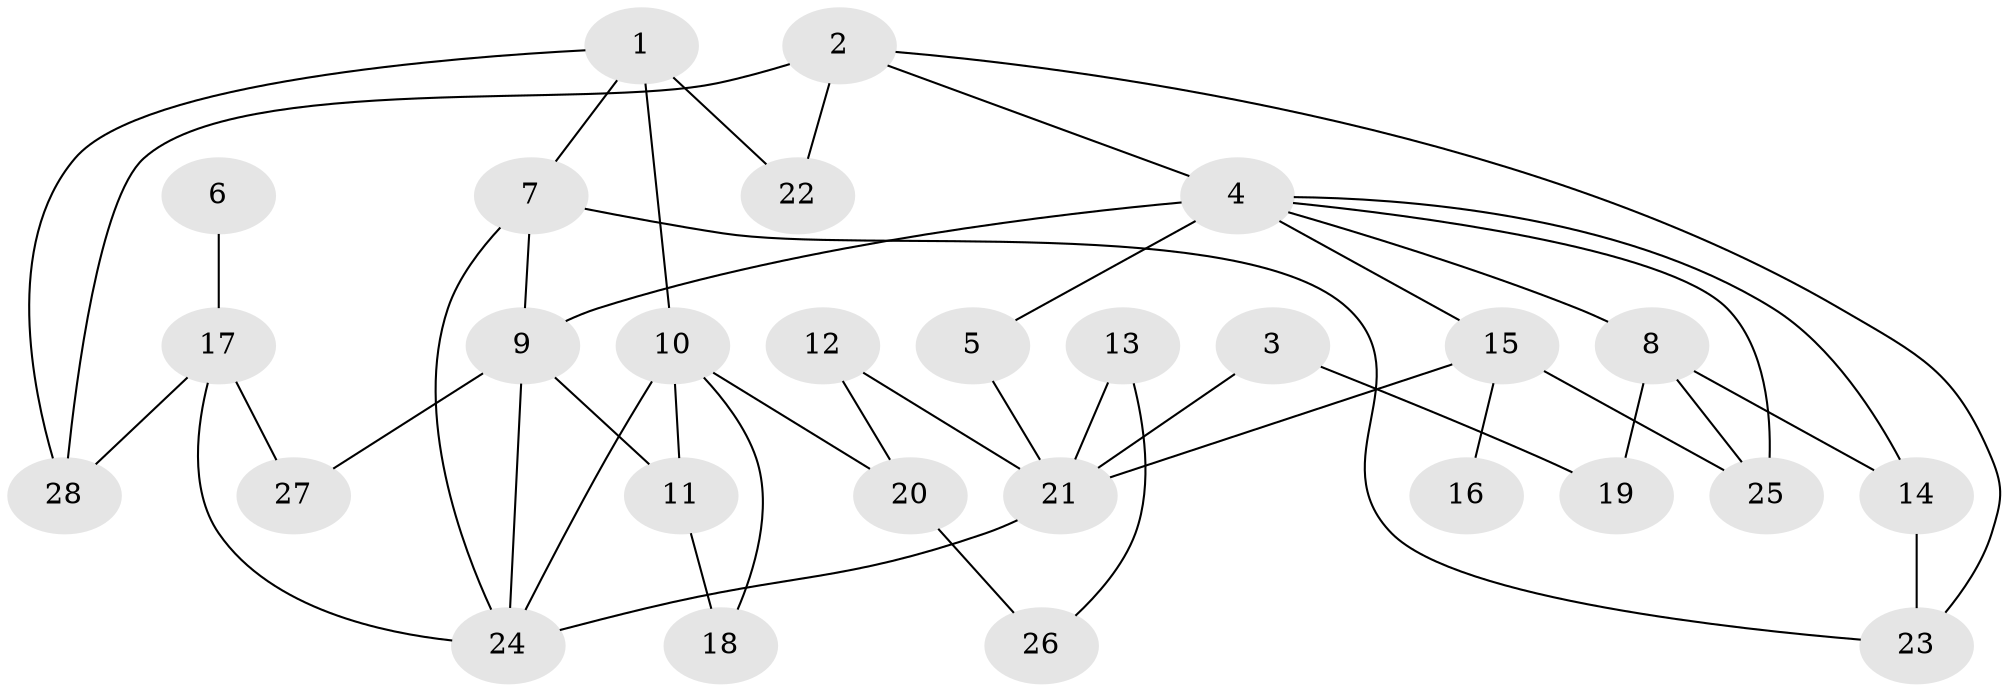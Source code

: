 // original degree distribution, {8: 0.02857142857142857, 4: 0.18571428571428572, 5: 0.014285714285714285, 3: 0.17142857142857143, 6: 0.014285714285714285, 2: 0.34285714285714286, 1: 0.24285714285714285}
// Generated by graph-tools (version 1.1) at 2025/36/03/04/25 23:36:06]
// undirected, 28 vertices, 45 edges
graph export_dot {
  node [color=gray90,style=filled];
  1;
  2;
  3;
  4;
  5;
  6;
  7;
  8;
  9;
  10;
  11;
  12;
  13;
  14;
  15;
  16;
  17;
  18;
  19;
  20;
  21;
  22;
  23;
  24;
  25;
  26;
  27;
  28;
  1 -- 7 [weight=1.0];
  1 -- 10 [weight=1.0];
  1 -- 22 [weight=1.0];
  1 -- 28 [weight=1.0];
  2 -- 4 [weight=1.0];
  2 -- 22 [weight=1.0];
  2 -- 23 [weight=1.0];
  2 -- 28 [weight=1.0];
  3 -- 19 [weight=1.0];
  3 -- 21 [weight=1.0];
  4 -- 5 [weight=1.0];
  4 -- 8 [weight=1.0];
  4 -- 9 [weight=2.0];
  4 -- 14 [weight=1.0];
  4 -- 15 [weight=1.0];
  4 -- 25 [weight=1.0];
  5 -- 21 [weight=1.0];
  6 -- 17 [weight=1.0];
  7 -- 9 [weight=1.0];
  7 -- 23 [weight=1.0];
  7 -- 24 [weight=1.0];
  8 -- 14 [weight=1.0];
  8 -- 19 [weight=1.0];
  8 -- 25 [weight=1.0];
  9 -- 11 [weight=1.0];
  9 -- 24 [weight=1.0];
  9 -- 27 [weight=1.0];
  10 -- 11 [weight=1.0];
  10 -- 18 [weight=1.0];
  10 -- 20 [weight=1.0];
  10 -- 24 [weight=1.0];
  11 -- 18 [weight=1.0];
  12 -- 20 [weight=1.0];
  12 -- 21 [weight=1.0];
  13 -- 21 [weight=1.0];
  13 -- 26 [weight=1.0];
  14 -- 23 [weight=1.0];
  15 -- 16 [weight=1.0];
  15 -- 21 [weight=1.0];
  15 -- 25 [weight=1.0];
  17 -- 24 [weight=1.0];
  17 -- 27 [weight=1.0];
  17 -- 28 [weight=2.0];
  20 -- 26 [weight=1.0];
  21 -- 24 [weight=2.0];
}
